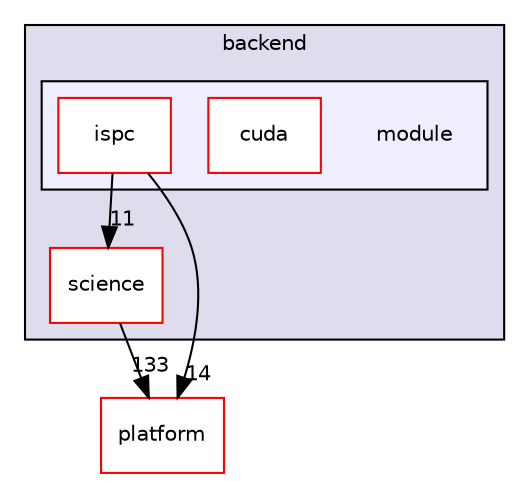 digraph "bioexplorer/backend/module" {
  compound=true
  node [ fontsize="10", fontname="Helvetica"];
  edge [ labelfontsize="10", labelfontname="Helvetica"];
  subgraph clusterdir_cdbbbf3321683c1efcc0d976dd1498c7 {
    graph [ bgcolor="#ddddee", pencolor="black", label="backend" fontname="Helvetica", fontsize="10", URL="dir_cdbbbf3321683c1efcc0d976dd1498c7.html"]
  dir_14d627cccd023aaf4f18eaf1359097e2 [shape=box label="science" fillcolor="white" style="filled" color="red" URL="dir_14d627cccd023aaf4f18eaf1359097e2.html"];
  subgraph clusterdir_c688dfc80a4dcefb30f317756915084e {
    graph [ bgcolor="#eeeeff", pencolor="black", label="" URL="dir_c688dfc80a4dcefb30f317756915084e.html"];
    dir_c688dfc80a4dcefb30f317756915084e [shape=plaintext label="module"];
  dir_6e4c942e25baea6e03a96bd00d4a85cc [shape=box label="cuda" fillcolor="white" style="filled" color="red" URL="dir_6e4c942e25baea6e03a96bd00d4a85cc.html"];
  dir_069a0991ae581133e923f6a2203994db [shape=box label="ispc" fillcolor="white" style="filled" color="red" URL="dir_069a0991ae581133e923f6a2203994db.html"];
  }
  }
  dir_c5a52a81292cf9a5167198f4f346d6d9 [shape=box label="platform" fillcolor="white" style="filled" color="red" URL="dir_c5a52a81292cf9a5167198f4f346d6d9.html"];
  dir_14d627cccd023aaf4f18eaf1359097e2->dir_c5a52a81292cf9a5167198f4f346d6d9 [headlabel="133", labeldistance=1.5 headhref="dir_000038_000061.html"];
  dir_069a0991ae581133e923f6a2203994db->dir_14d627cccd023aaf4f18eaf1359097e2 [headlabel="11", labeldistance=1.5 headhref="dir_000006_000038.html"];
  dir_069a0991ae581133e923f6a2203994db->dir_c5a52a81292cf9a5167198f4f346d6d9 [headlabel="14", labeldistance=1.5 headhref="dir_000006_000061.html"];
}
